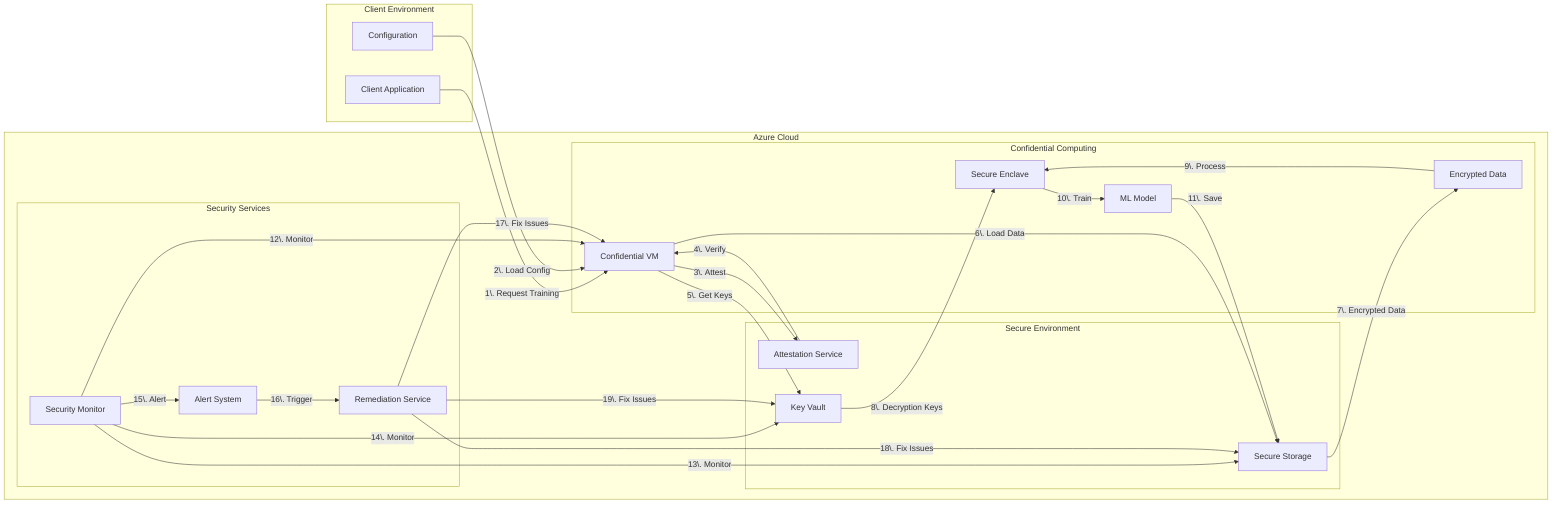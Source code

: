 graph LR
    subgraph "Client Environment"
        Client[Client Application]
        Config[Configuration]
    end

    subgraph "Azure Cloud"
        subgraph "Secure Environment"
            Attest[Attestation Service]
            KeyVault[Key Vault]
            Storage[Secure Storage]
        end

        subgraph "Confidential Computing"
            VM[Confidential VM]
            Enclave[Secure Enclave]
            Model[ML Model]
            Data[Encrypted Data]
        end

        subgraph "Security Services"
            Monitor[Security Monitor]
            Alert[Alert System]
            Remediate[Remediation Service]
        end
    end

    Client -->|1\. Request Training| VM
    Config -->|2\. Load Config| VM
    VM -->|3\. Attest| Attest
    Attest -->|4\. Verify| VM
    VM -->|5\. Get Keys| KeyVault
    VM -->|6\. Load Data| Storage
    Storage -->|7\. Encrypted Data| Data
    KeyVault -->|8\. Decryption Keys| Enclave
    Data -->|9\. Process| Enclave
    Enclave -->|10\. Train| Model
    Model -->|11\. Save| Storage
    Monitor -->|12\. Monitor| VM
    Monitor -->|13\. Monitor| Storage
    Monitor -->|14\. Monitor| KeyVault
    Monitor -->|15\. Alert| Alert
    Alert -->|16\. Trigger| Remediate
    Remediate -->|17\. Fix Issues| VM
    Remediate -->|18\. Fix Issues| Storage
    Remediate -->|19\. Fix Issues| KeyVault